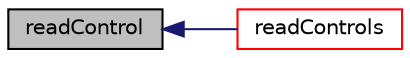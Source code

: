 digraph "readControl"
{
  bgcolor="transparent";
  edge [fontname="Helvetica",fontsize="10",labelfontname="Helvetica",labelfontsize="10"];
  node [fontname="Helvetica",fontsize="10",shape=record];
  rankdir="LR";
  Node1 [label="readControl",height=0.2,width=0.4,color="black", fillcolor="grey75", style="filled", fontcolor="black"];
  Node1 -> Node2 [dir="back",color="midnightblue",fontsize="10",style="solid",fontname="Helvetica"];
  Node2 [label="readControls",height=0.2,width=0.4,color="red",URL="$a02448.html#aa431c382ed4170712dab339fbfd87f5b",tooltip="Read the control parameters from the controlDict_. "];
}
